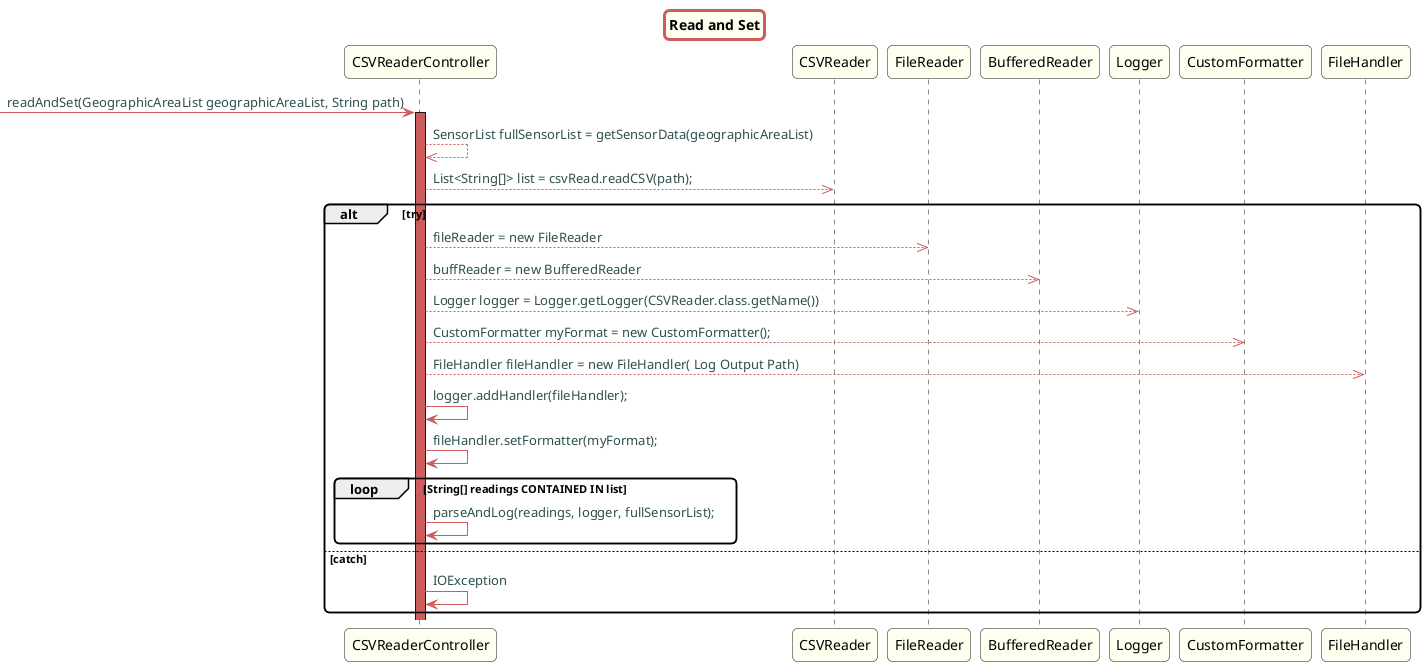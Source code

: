 @startuml

title Read and Set

skinparam titleBorderRoundCorner 10
skinparam titleBorderThickness 3
skinparam titleBorderColor indianred
skinparam titleBackgroundColor ivory
skinparam FontName quicksand

skinparam actor {
  BorderColor indianred
  }

skinparam sequence {
  LifeLineBackgroundColor indianred
  ParticipantBackgroundColor ivory
}

skinparam roundcorner 10

skinparam component {
  arrowThickness 1
  ArrowFontName Verdana
  ArrowColor indianred
  ArrowFontColor darkslategrey
}




-> CSVReaderController: readAndSet(GeographicAreaList geographicAreaList, String path)
activate CSVReaderController

CSVReaderController -->> CSVReaderController: SensorList fullSensorList = getSensorData(geographicAreaList)
CSVReaderController -->> CSVReader: List<String[]> list = csvRead.readCSV(path);
alt try

CSVReaderController -->> FileReader: fileReader = new FileReader
CSVReaderController -->> BufferedReader: buffReader = new BufferedReader
CSVReaderController -->> Logger: Logger logger = Logger.getLogger(CSVReader.class.getName())
CSVReaderController -->> CustomFormatter: CustomFormatter myFormat = new CustomFormatter();
CSVReaderController -->> FileHandler: FileHandler fileHandler = new FileHandler( Log Output Path)
CSVReaderController -> CSVReaderController: logger.addHandler(fileHandler);
CSVReaderController -> CSVReaderController: fileHandler.setFormatter(myFormat);
loop  String[] readings CONTAINED IN list
CSVReaderController -> CSVReaderController: parseAndLog(readings, logger, fullSensorList);
end
else catch
CSVReaderController -> CSVReaderController: IOException

end

@enduml
